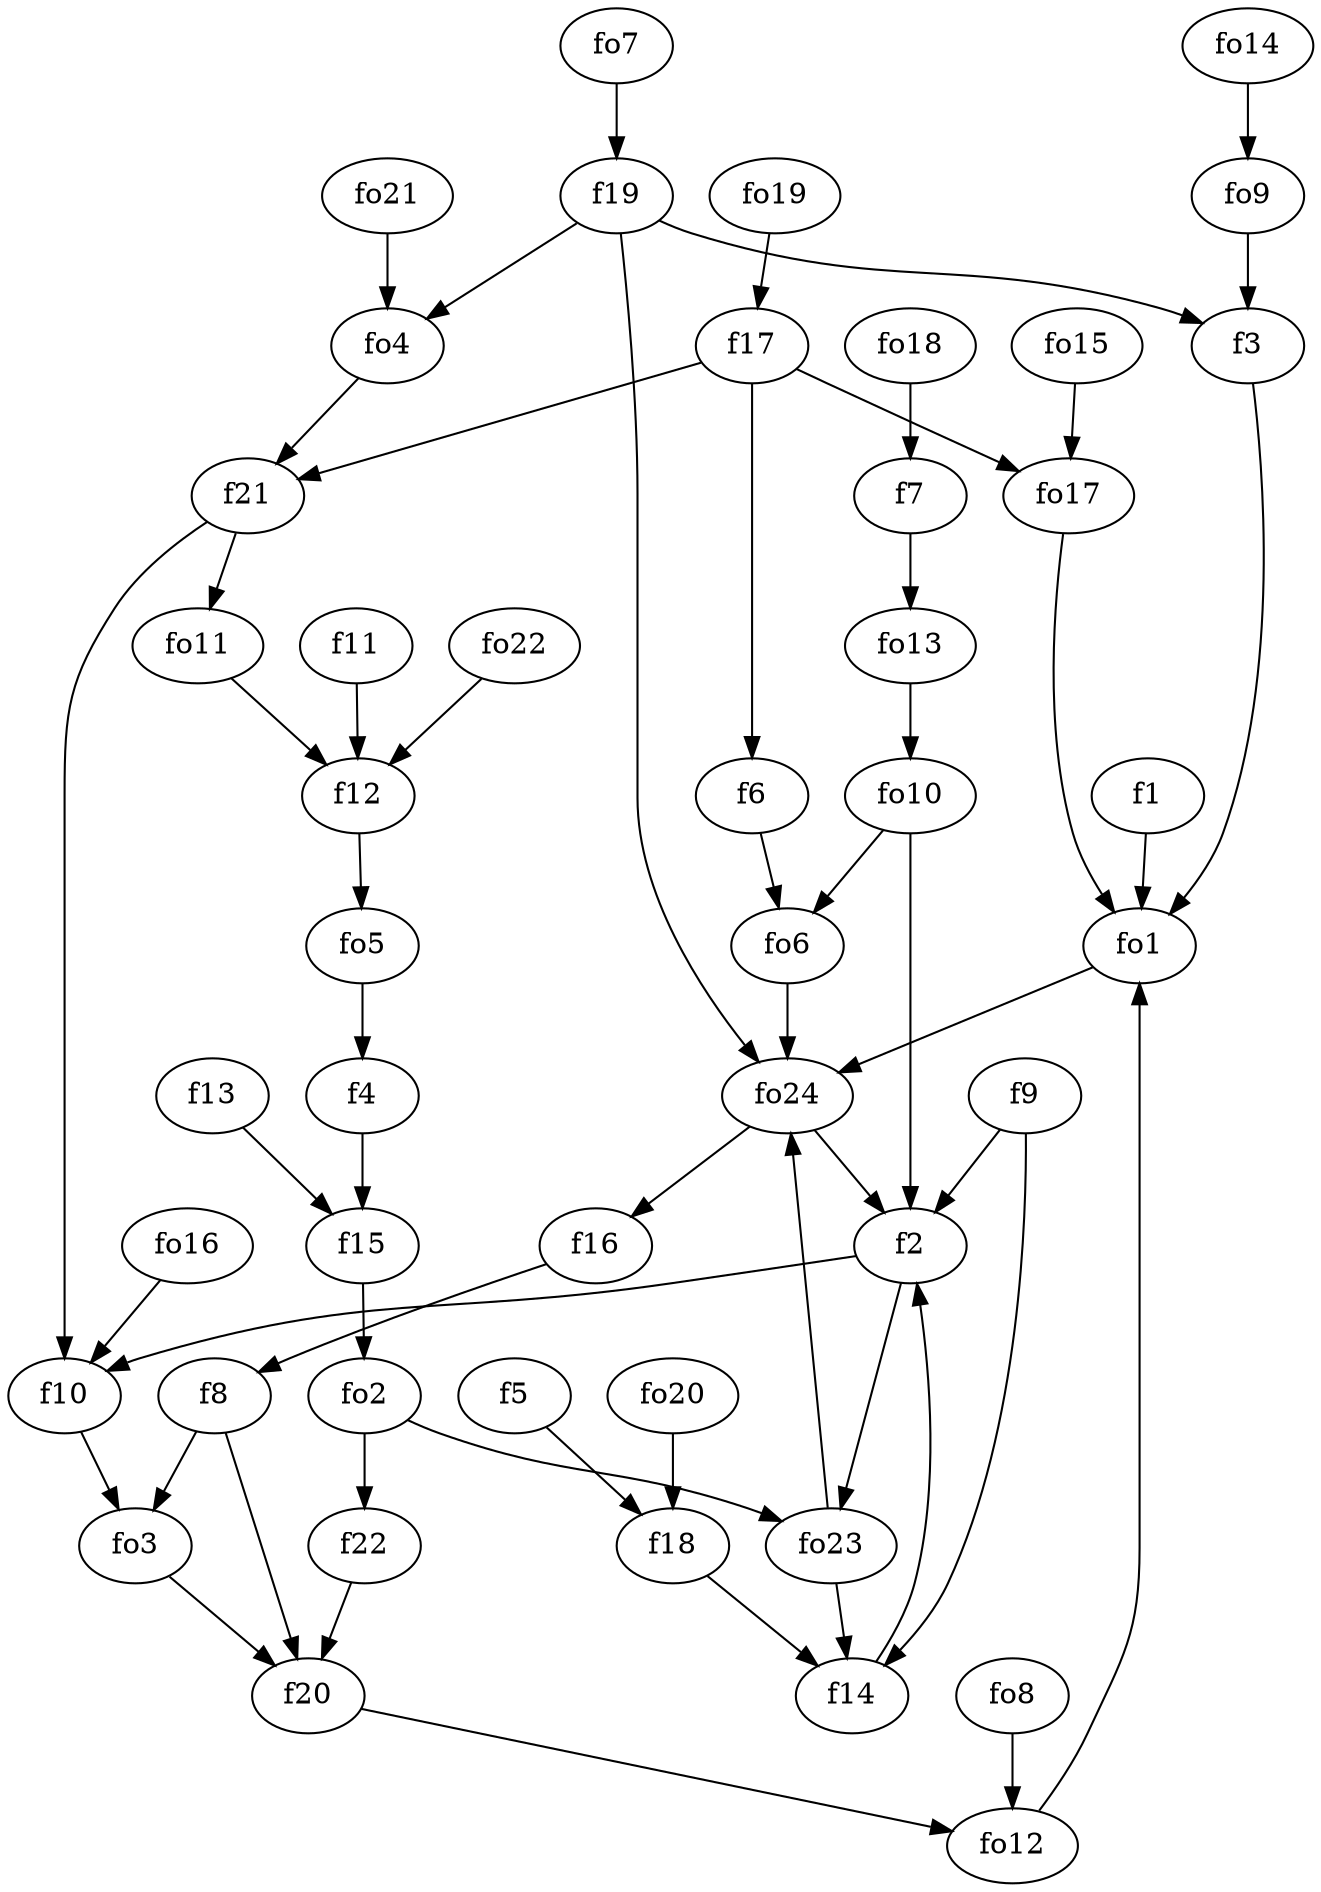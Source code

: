 strict digraph  {
f1;
f2;
f3;
f4;
f5;
f6;
f7;
f8;
f9;
f10;
f11;
f12;
f13;
f14;
f15;
f16;
f17;
f18;
f19;
f20;
f21;
f22;
fo1;
fo2;
fo3;
fo4;
fo5;
fo6;
fo7;
fo8;
fo9;
fo10;
fo11;
fo12;
fo13;
fo14;
fo15;
fo16;
fo17;
fo18;
fo19;
fo20;
fo21;
fo22;
fo23;
fo24;
f1 -> fo1  [weight=2];
f2 -> fo23  [weight=2];
f2 -> f10  [weight=2];
f3 -> fo1  [weight=2];
f4 -> f15  [weight=2];
f5 -> f18  [weight=2];
f6 -> fo6  [weight=2];
f7 -> fo13  [weight=2];
f8 -> f20  [weight=2];
f8 -> fo3  [weight=2];
f9 -> f2  [weight=2];
f9 -> f14  [weight=2];
f10 -> fo3  [weight=2];
f11 -> f12  [weight=2];
f12 -> fo5  [weight=2];
f13 -> f15  [weight=2];
f14 -> f2  [weight=2];
f15 -> fo2  [weight=2];
f16 -> f8  [weight=2];
f17 -> fo17  [weight=2];
f17 -> f21  [weight=2];
f17 -> f6  [weight=2];
f18 -> f14  [weight=2];
f19 -> fo4  [weight=2];
f19 -> fo24  [weight=2];
f19 -> f3  [weight=2];
f20 -> fo12  [weight=2];
f21 -> fo11  [weight=2];
f21 -> f10  [weight=2];
f22 -> f20  [weight=2];
fo1 -> fo24  [weight=2];
fo2 -> f22  [weight=2];
fo2 -> fo23  [weight=2];
fo3 -> f20  [weight=2];
fo4 -> f21  [weight=2];
fo5 -> f4  [weight=2];
fo6 -> fo24  [weight=2];
fo7 -> f19  [weight=2];
fo8 -> fo12  [weight=2];
fo9 -> f3  [weight=2];
fo10 -> fo6  [weight=2];
fo10 -> f2  [weight=2];
fo11 -> f12  [weight=2];
fo12 -> fo1  [weight=2];
fo13 -> fo10  [weight=2];
fo14 -> fo9  [weight=2];
fo15 -> fo17  [weight=2];
fo16 -> f10  [weight=2];
fo17 -> fo1  [weight=2];
fo18 -> f7  [weight=2];
fo19 -> f17  [weight=2];
fo20 -> f18  [weight=2];
fo21 -> fo4  [weight=2];
fo22 -> f12  [weight=2];
fo23 -> f14  [weight=2];
fo23 -> fo24  [weight=2];
fo24 -> f16  [weight=2];
fo24 -> f2  [weight=2];
}
